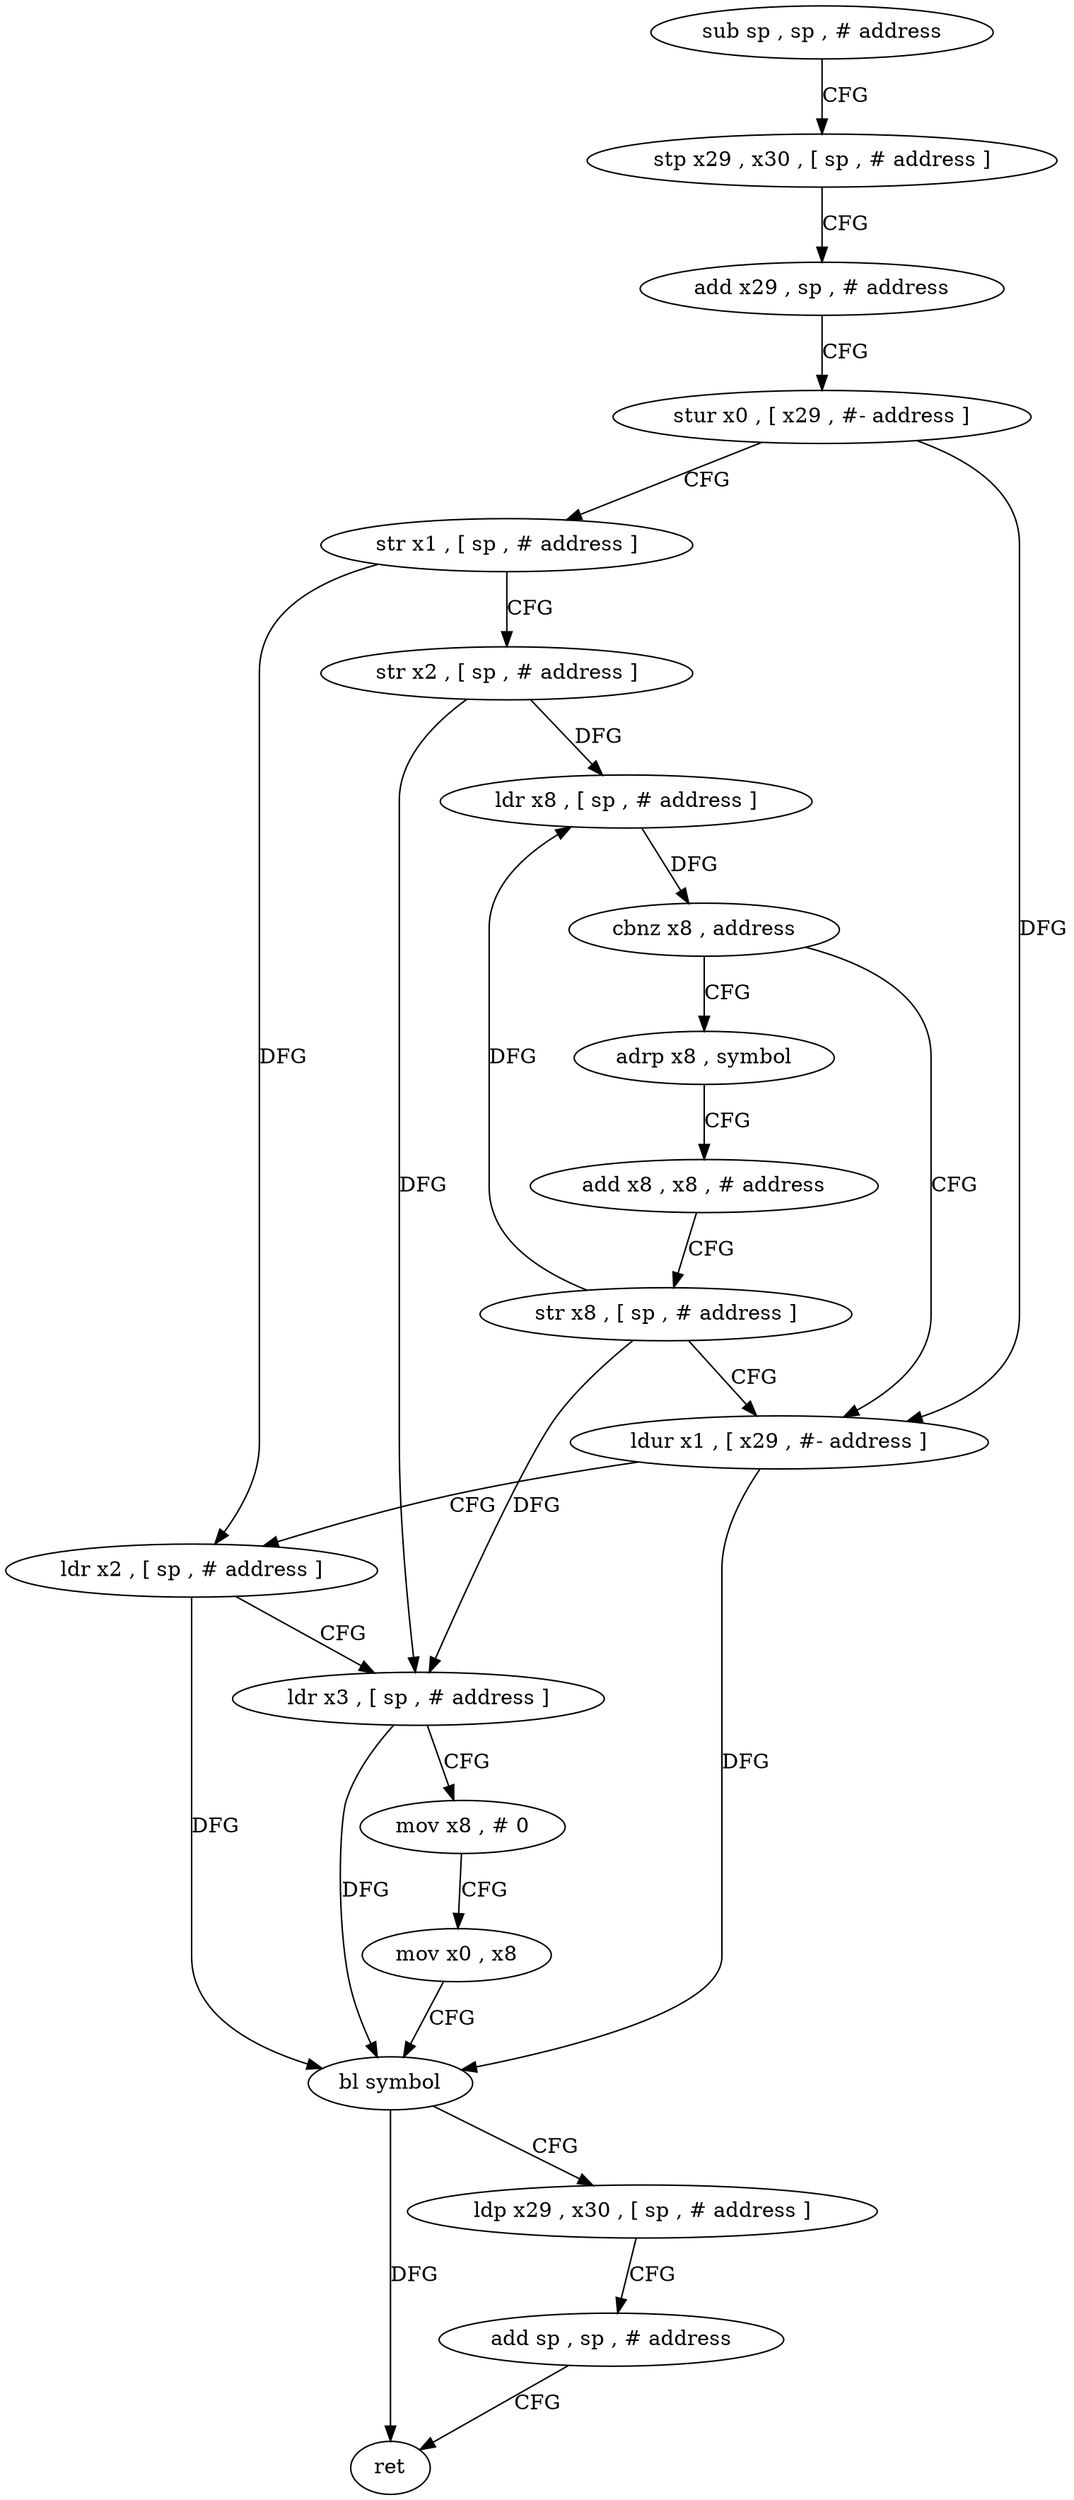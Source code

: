 digraph "func" {
"4209484" [label = "sub sp , sp , # address" ]
"4209488" [label = "stp x29 , x30 , [ sp , # address ]" ]
"4209492" [label = "add x29 , sp , # address" ]
"4209496" [label = "stur x0 , [ x29 , #- address ]" ]
"4209500" [label = "str x1 , [ sp , # address ]" ]
"4209504" [label = "str x2 , [ sp , # address ]" ]
"4209508" [label = "ldr x8 , [ sp , # address ]" ]
"4209512" [label = "cbnz x8 , address" ]
"4209528" [label = "ldur x1 , [ x29 , #- address ]" ]
"4209516" [label = "adrp x8 , symbol" ]
"4209532" [label = "ldr x2 , [ sp , # address ]" ]
"4209536" [label = "ldr x3 , [ sp , # address ]" ]
"4209540" [label = "mov x8 , # 0" ]
"4209544" [label = "mov x0 , x8" ]
"4209548" [label = "bl symbol" ]
"4209552" [label = "ldp x29 , x30 , [ sp , # address ]" ]
"4209556" [label = "add sp , sp , # address" ]
"4209560" [label = "ret" ]
"4209520" [label = "add x8 , x8 , # address" ]
"4209524" [label = "str x8 , [ sp , # address ]" ]
"4209484" -> "4209488" [ label = "CFG" ]
"4209488" -> "4209492" [ label = "CFG" ]
"4209492" -> "4209496" [ label = "CFG" ]
"4209496" -> "4209500" [ label = "CFG" ]
"4209496" -> "4209528" [ label = "DFG" ]
"4209500" -> "4209504" [ label = "CFG" ]
"4209500" -> "4209532" [ label = "DFG" ]
"4209504" -> "4209508" [ label = "DFG" ]
"4209504" -> "4209536" [ label = "DFG" ]
"4209508" -> "4209512" [ label = "DFG" ]
"4209512" -> "4209528" [ label = "CFG" ]
"4209512" -> "4209516" [ label = "CFG" ]
"4209528" -> "4209532" [ label = "CFG" ]
"4209528" -> "4209548" [ label = "DFG" ]
"4209516" -> "4209520" [ label = "CFG" ]
"4209532" -> "4209536" [ label = "CFG" ]
"4209532" -> "4209548" [ label = "DFG" ]
"4209536" -> "4209540" [ label = "CFG" ]
"4209536" -> "4209548" [ label = "DFG" ]
"4209540" -> "4209544" [ label = "CFG" ]
"4209544" -> "4209548" [ label = "CFG" ]
"4209548" -> "4209552" [ label = "CFG" ]
"4209548" -> "4209560" [ label = "DFG" ]
"4209552" -> "4209556" [ label = "CFG" ]
"4209556" -> "4209560" [ label = "CFG" ]
"4209520" -> "4209524" [ label = "CFG" ]
"4209524" -> "4209528" [ label = "CFG" ]
"4209524" -> "4209508" [ label = "DFG" ]
"4209524" -> "4209536" [ label = "DFG" ]
}
